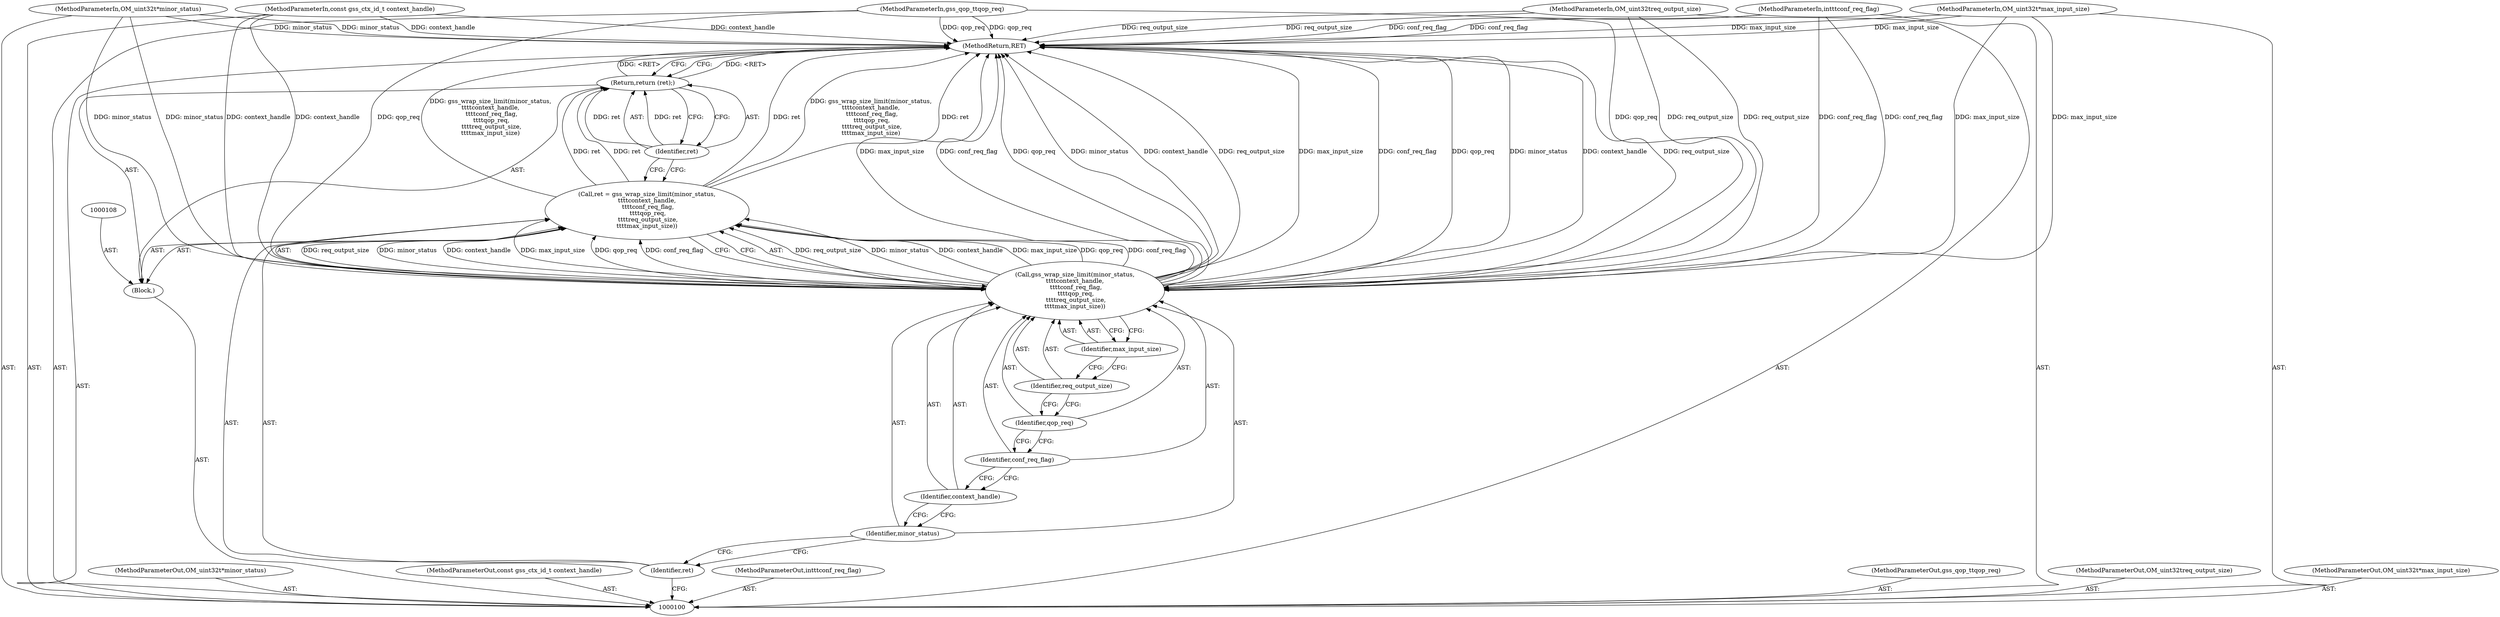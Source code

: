digraph "1_krb5_b51b33f2bc5d1497ddf5bd107f791c101695000d_27" {
"1000120" [label="(MethodReturn,RET)"];
"1000109" [label="(Call,ret = gss_wrap_size_limit(minor_status,\n\t\t\t\tcontext_handle,\n \t\t\t\tconf_req_flag,\n \t\t\t\tqop_req,\n \t\t\t\treq_output_size,\n\t\t\t\tmax_input_size))"];
"1000110" [label="(Identifier,ret)"];
"1000112" [label="(Identifier,minor_status)"];
"1000111" [label="(Call,gss_wrap_size_limit(minor_status,\n\t\t\t\tcontext_handle,\n \t\t\t\tconf_req_flag,\n \t\t\t\tqop_req,\n \t\t\t\treq_output_size,\n\t\t\t\tmax_input_size))"];
"1000113" [label="(Identifier,context_handle)"];
"1000114" [label="(Identifier,conf_req_flag)"];
"1000115" [label="(Identifier,qop_req)"];
"1000116" [label="(Identifier,req_output_size)"];
"1000117" [label="(Identifier,max_input_size)"];
"1000118" [label="(Return,return (ret);)"];
"1000119" [label="(Identifier,ret)"];
"1000101" [label="(MethodParameterIn,OM_uint32\t*minor_status)"];
"1000142" [label="(MethodParameterOut,OM_uint32\t*minor_status)"];
"1000102" [label="(MethodParameterIn,const gss_ctx_id_t context_handle)"];
"1000143" [label="(MethodParameterOut,const gss_ctx_id_t context_handle)"];
"1000103" [label="(MethodParameterIn,int\t\tconf_req_flag)"];
"1000144" [label="(MethodParameterOut,int\t\tconf_req_flag)"];
"1000104" [label="(MethodParameterIn,gss_qop_t\tqop_req)"];
"1000145" [label="(MethodParameterOut,gss_qop_t\tqop_req)"];
"1000105" [label="(MethodParameterIn,OM_uint32\treq_output_size)"];
"1000146" [label="(MethodParameterOut,OM_uint32\treq_output_size)"];
"1000106" [label="(MethodParameterIn,OM_uint32\t*max_input_size)"];
"1000147" [label="(MethodParameterOut,OM_uint32\t*max_input_size)"];
"1000107" [label="(Block,)"];
"1000120" -> "1000100"  [label="AST: "];
"1000120" -> "1000118"  [label="CFG: "];
"1000111" -> "1000120"  [label="DDG: max_input_size"];
"1000111" -> "1000120"  [label="DDG: conf_req_flag"];
"1000111" -> "1000120"  [label="DDG: qop_req"];
"1000111" -> "1000120"  [label="DDG: minor_status"];
"1000111" -> "1000120"  [label="DDG: context_handle"];
"1000111" -> "1000120"  [label="DDG: req_output_size"];
"1000104" -> "1000120"  [label="DDG: qop_req"];
"1000105" -> "1000120"  [label="DDG: req_output_size"];
"1000103" -> "1000120"  [label="DDG: conf_req_flag"];
"1000102" -> "1000120"  [label="DDG: context_handle"];
"1000101" -> "1000120"  [label="DDG: minor_status"];
"1000109" -> "1000120"  [label="DDG: ret"];
"1000109" -> "1000120"  [label="DDG: gss_wrap_size_limit(minor_status,\n\t\t\t\tcontext_handle,\n \t\t\t\tconf_req_flag,\n \t\t\t\tqop_req,\n \t\t\t\treq_output_size,\n\t\t\t\tmax_input_size)"];
"1000106" -> "1000120"  [label="DDG: max_input_size"];
"1000118" -> "1000120"  [label="DDG: <RET>"];
"1000109" -> "1000107"  [label="AST: "];
"1000109" -> "1000111"  [label="CFG: "];
"1000110" -> "1000109"  [label="AST: "];
"1000111" -> "1000109"  [label="AST: "];
"1000119" -> "1000109"  [label="CFG: "];
"1000109" -> "1000120"  [label="DDG: ret"];
"1000109" -> "1000120"  [label="DDG: gss_wrap_size_limit(minor_status,\n\t\t\t\tcontext_handle,\n \t\t\t\tconf_req_flag,\n \t\t\t\tqop_req,\n \t\t\t\treq_output_size,\n\t\t\t\tmax_input_size)"];
"1000111" -> "1000109"  [label="DDG: req_output_size"];
"1000111" -> "1000109"  [label="DDG: minor_status"];
"1000111" -> "1000109"  [label="DDG: context_handle"];
"1000111" -> "1000109"  [label="DDG: max_input_size"];
"1000111" -> "1000109"  [label="DDG: qop_req"];
"1000111" -> "1000109"  [label="DDG: conf_req_flag"];
"1000109" -> "1000118"  [label="DDG: ret"];
"1000110" -> "1000109"  [label="AST: "];
"1000110" -> "1000100"  [label="CFG: "];
"1000112" -> "1000110"  [label="CFG: "];
"1000112" -> "1000111"  [label="AST: "];
"1000112" -> "1000110"  [label="CFG: "];
"1000113" -> "1000112"  [label="CFG: "];
"1000111" -> "1000109"  [label="AST: "];
"1000111" -> "1000117"  [label="CFG: "];
"1000112" -> "1000111"  [label="AST: "];
"1000113" -> "1000111"  [label="AST: "];
"1000114" -> "1000111"  [label="AST: "];
"1000115" -> "1000111"  [label="AST: "];
"1000116" -> "1000111"  [label="AST: "];
"1000117" -> "1000111"  [label="AST: "];
"1000109" -> "1000111"  [label="CFG: "];
"1000111" -> "1000120"  [label="DDG: max_input_size"];
"1000111" -> "1000120"  [label="DDG: conf_req_flag"];
"1000111" -> "1000120"  [label="DDG: qop_req"];
"1000111" -> "1000120"  [label="DDG: minor_status"];
"1000111" -> "1000120"  [label="DDG: context_handle"];
"1000111" -> "1000120"  [label="DDG: req_output_size"];
"1000111" -> "1000109"  [label="DDG: req_output_size"];
"1000111" -> "1000109"  [label="DDG: minor_status"];
"1000111" -> "1000109"  [label="DDG: context_handle"];
"1000111" -> "1000109"  [label="DDG: max_input_size"];
"1000111" -> "1000109"  [label="DDG: qop_req"];
"1000111" -> "1000109"  [label="DDG: conf_req_flag"];
"1000101" -> "1000111"  [label="DDG: minor_status"];
"1000102" -> "1000111"  [label="DDG: context_handle"];
"1000103" -> "1000111"  [label="DDG: conf_req_flag"];
"1000104" -> "1000111"  [label="DDG: qop_req"];
"1000105" -> "1000111"  [label="DDG: req_output_size"];
"1000106" -> "1000111"  [label="DDG: max_input_size"];
"1000113" -> "1000111"  [label="AST: "];
"1000113" -> "1000112"  [label="CFG: "];
"1000114" -> "1000113"  [label="CFG: "];
"1000114" -> "1000111"  [label="AST: "];
"1000114" -> "1000113"  [label="CFG: "];
"1000115" -> "1000114"  [label="CFG: "];
"1000115" -> "1000111"  [label="AST: "];
"1000115" -> "1000114"  [label="CFG: "];
"1000116" -> "1000115"  [label="CFG: "];
"1000116" -> "1000111"  [label="AST: "];
"1000116" -> "1000115"  [label="CFG: "];
"1000117" -> "1000116"  [label="CFG: "];
"1000117" -> "1000111"  [label="AST: "];
"1000117" -> "1000116"  [label="CFG: "];
"1000111" -> "1000117"  [label="CFG: "];
"1000118" -> "1000107"  [label="AST: "];
"1000118" -> "1000119"  [label="CFG: "];
"1000119" -> "1000118"  [label="AST: "];
"1000120" -> "1000118"  [label="CFG: "];
"1000118" -> "1000120"  [label="DDG: <RET>"];
"1000119" -> "1000118"  [label="DDG: ret"];
"1000109" -> "1000118"  [label="DDG: ret"];
"1000119" -> "1000118"  [label="AST: "];
"1000119" -> "1000109"  [label="CFG: "];
"1000118" -> "1000119"  [label="CFG: "];
"1000119" -> "1000118"  [label="DDG: ret"];
"1000101" -> "1000100"  [label="AST: "];
"1000101" -> "1000120"  [label="DDG: minor_status"];
"1000101" -> "1000111"  [label="DDG: minor_status"];
"1000142" -> "1000100"  [label="AST: "];
"1000102" -> "1000100"  [label="AST: "];
"1000102" -> "1000120"  [label="DDG: context_handle"];
"1000102" -> "1000111"  [label="DDG: context_handle"];
"1000143" -> "1000100"  [label="AST: "];
"1000103" -> "1000100"  [label="AST: "];
"1000103" -> "1000120"  [label="DDG: conf_req_flag"];
"1000103" -> "1000111"  [label="DDG: conf_req_flag"];
"1000144" -> "1000100"  [label="AST: "];
"1000104" -> "1000100"  [label="AST: "];
"1000104" -> "1000120"  [label="DDG: qop_req"];
"1000104" -> "1000111"  [label="DDG: qop_req"];
"1000145" -> "1000100"  [label="AST: "];
"1000105" -> "1000100"  [label="AST: "];
"1000105" -> "1000120"  [label="DDG: req_output_size"];
"1000105" -> "1000111"  [label="DDG: req_output_size"];
"1000146" -> "1000100"  [label="AST: "];
"1000106" -> "1000100"  [label="AST: "];
"1000106" -> "1000120"  [label="DDG: max_input_size"];
"1000106" -> "1000111"  [label="DDG: max_input_size"];
"1000147" -> "1000100"  [label="AST: "];
"1000107" -> "1000100"  [label="AST: "];
"1000108" -> "1000107"  [label="AST: "];
"1000109" -> "1000107"  [label="AST: "];
"1000118" -> "1000107"  [label="AST: "];
}
